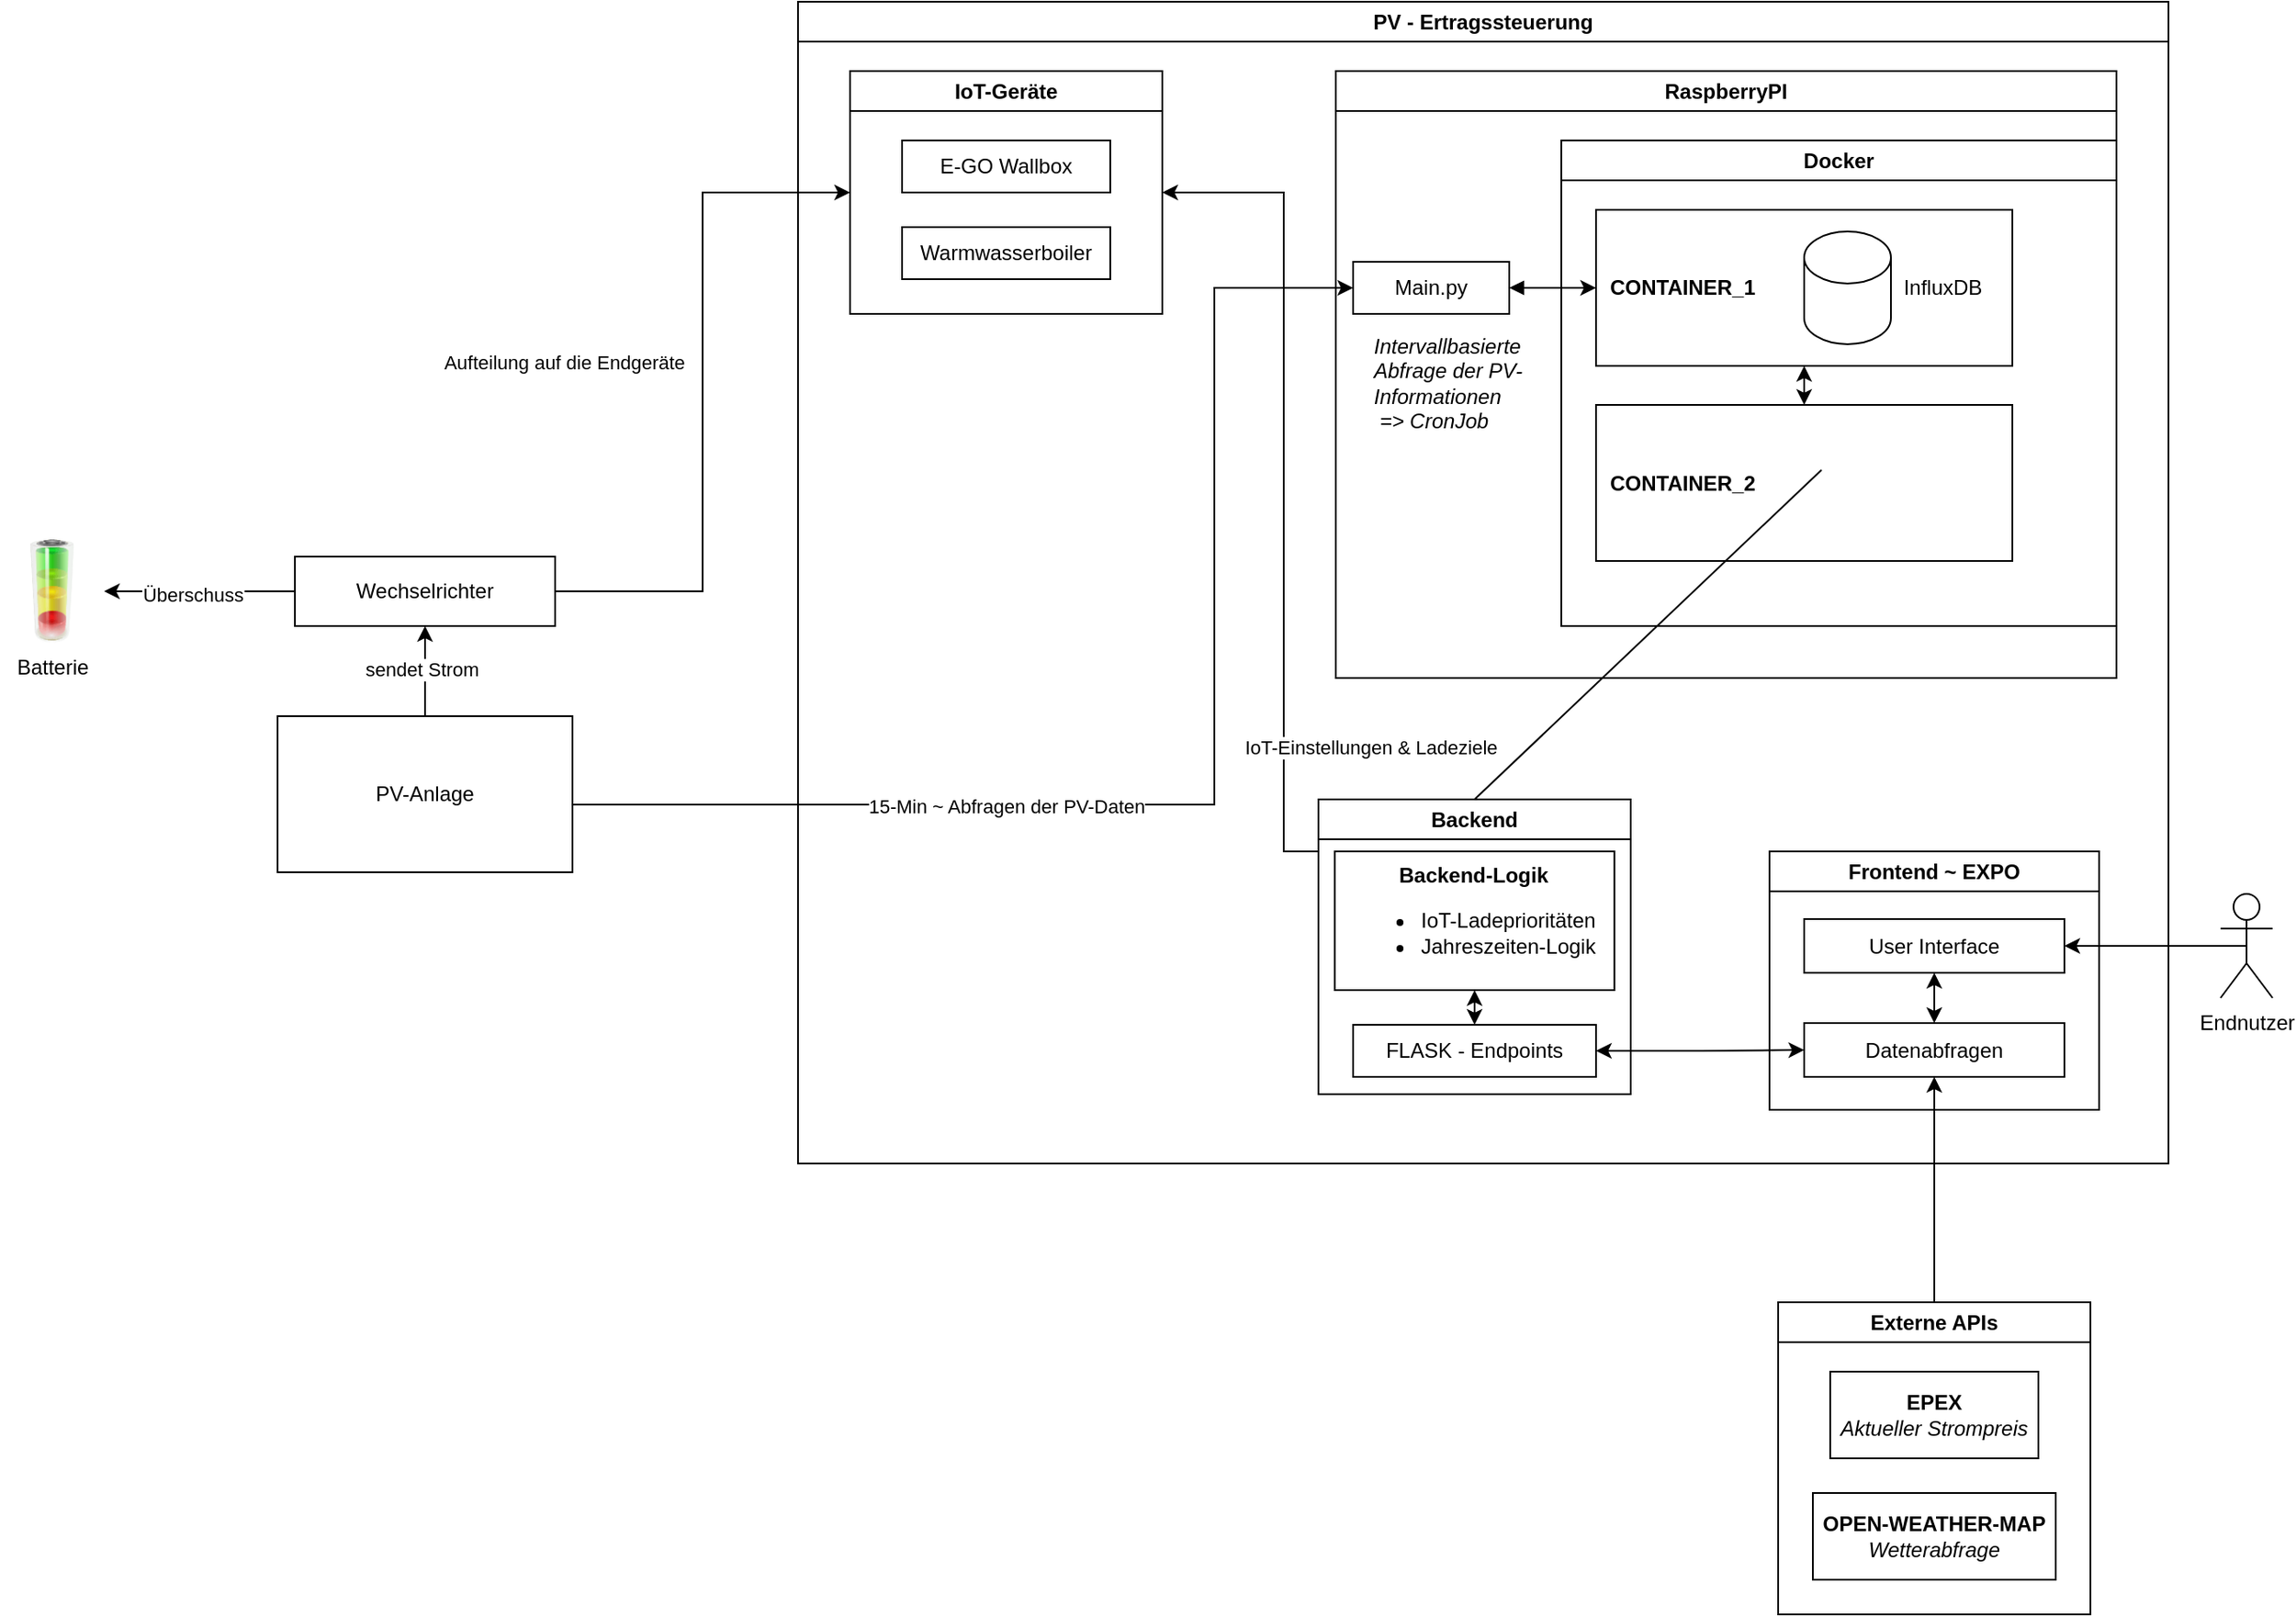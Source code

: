 <mxfile version="27.0.5">
  <diagram name="PV-Ertragssteuerung" id="leibeaptkg5Hp3O_3Fon">
    <mxGraphModel dx="2564" dy="1043" grid="1" gridSize="10" guides="1" tooltips="1" connect="1" arrows="1" fold="1" page="1" pageScale="1" pageWidth="827" pageHeight="1169" math="0" shadow="0">
      <root>
        <mxCell id="0" />
        <mxCell id="1" parent="0" />
        <mxCell id="hAyx1vVXRjQRRQZymnux-1" value="PV - Ertragssteuerung" style="swimlane;whiteSpace=wrap;html=1;" parent="1" vertex="1">
          <mxGeometry x="-60" y="130" width="790" height="670" as="geometry" />
        </mxCell>
        <mxCell id="hAyx1vVXRjQRRQZymnux-2" value="IoT-Geräte" style="swimlane;whiteSpace=wrap;html=1;" parent="hAyx1vVXRjQRRQZymnux-1" vertex="1">
          <mxGeometry x="30" y="40" width="180" height="140" as="geometry" />
        </mxCell>
        <mxCell id="hAyx1vVXRjQRRQZymnux-11" value="Warmwasserboiler" style="rounded=0;whiteSpace=wrap;html=1;" parent="hAyx1vVXRjQRRQZymnux-2" vertex="1">
          <mxGeometry x="30" y="90" width="120" height="30" as="geometry" />
        </mxCell>
        <mxCell id="hAyx1vVXRjQRRQZymnux-22" value="E-GO Wallbox" style="rounded=0;whiteSpace=wrap;html=1;" parent="hAyx1vVXRjQRRQZymnux-2" vertex="1">
          <mxGeometry x="30" y="40" width="120" height="30" as="geometry" />
        </mxCell>
        <mxCell id="hAyx1vVXRjQRRQZymnux-4" value="Frontend ~ EXPO" style="swimlane;whiteSpace=wrap;html=1;startSize=23;" parent="hAyx1vVXRjQRRQZymnux-1" vertex="1">
          <mxGeometry x="560" y="490" width="190" height="149" as="geometry" />
        </mxCell>
        <mxCell id="IZ3iPtRe4PbC51QvtmwR-89" value="Datenabfragen" style="rounded=0;whiteSpace=wrap;html=1;" vertex="1" parent="hAyx1vVXRjQRRQZymnux-4">
          <mxGeometry x="20" y="99" width="150" height="31" as="geometry" />
        </mxCell>
        <mxCell id="IZ3iPtRe4PbC51QvtmwR-96" value="User Interface" style="rounded=0;whiteSpace=wrap;html=1;" vertex="1" parent="hAyx1vVXRjQRRQZymnux-4">
          <mxGeometry x="20" y="39" width="150" height="31" as="geometry" />
        </mxCell>
        <mxCell id="IZ3iPtRe4PbC51QvtmwR-97" value="" style="endArrow=classic;startArrow=classic;html=1;rounded=0;entryX=0.5;entryY=1;entryDx=0;entryDy=0;exitX=0.5;exitY=0;exitDx=0;exitDy=0;" edge="1" parent="hAyx1vVXRjQRRQZymnux-4" source="IZ3iPtRe4PbC51QvtmwR-89" target="IZ3iPtRe4PbC51QvtmwR-96">
          <mxGeometry width="50" height="50" relative="1" as="geometry">
            <mxPoint x="50" y="130" as="sourcePoint" />
            <mxPoint x="100" y="80" as="targetPoint" />
          </mxGeometry>
        </mxCell>
        <mxCell id="IZ3iPtRe4PbC51QvtmwR-2" value="RaspberryPI" style="swimlane;whiteSpace=wrap;html=1;" vertex="1" parent="hAyx1vVXRjQRRQZymnux-1">
          <mxGeometry x="310" y="40" width="450" height="350" as="geometry" />
        </mxCell>
        <mxCell id="IZ3iPtRe4PbC51QvtmwR-12" value="Docker" style="swimlane;whiteSpace=wrap;html=1;" vertex="1" parent="IZ3iPtRe4PbC51QvtmwR-2">
          <mxGeometry x="130" y="40" width="320" height="280" as="geometry">
            <mxRectangle x="60" y="55" width="80" height="30" as="alternateBounds" />
          </mxGeometry>
        </mxCell>
        <mxCell id="IZ3iPtRe4PbC51QvtmwR-13" value="" style="rounded=0;whiteSpace=wrap;html=1;fillColor=none;" vertex="1" parent="IZ3iPtRe4PbC51QvtmwR-12">
          <mxGeometry x="20" y="40" width="240" height="90" as="geometry" />
        </mxCell>
        <mxCell id="IZ3iPtRe4PbC51QvtmwR-1" value="" style="shape=cylinder3;whiteSpace=wrap;html=1;boundedLbl=1;backgroundOutline=1;size=15;" vertex="1" parent="IZ3iPtRe4PbC51QvtmwR-12">
          <mxGeometry x="140" y="52.5" width="50" height="65" as="geometry" />
        </mxCell>
        <mxCell id="IZ3iPtRe4PbC51QvtmwR-6" value="InfluxDB" style="text;html=1;align=center;verticalAlign=middle;whiteSpace=wrap;rounded=0;" vertex="1" parent="IZ3iPtRe4PbC51QvtmwR-12">
          <mxGeometry x="190" y="70" width="60" height="30" as="geometry" />
        </mxCell>
        <mxCell id="IZ3iPtRe4PbC51QvtmwR-16" value="CONTAINER_1" style="text;html=1;align=center;verticalAlign=middle;whiteSpace=wrap;rounded=0;fontStyle=1" vertex="1" parent="IZ3iPtRe4PbC51QvtmwR-12">
          <mxGeometry x="40" y="70" width="60" height="30" as="geometry" />
        </mxCell>
        <mxCell id="IZ3iPtRe4PbC51QvtmwR-57" value="" style="rounded=0;whiteSpace=wrap;html=1;fillColor=none;" vertex="1" parent="IZ3iPtRe4PbC51QvtmwR-12">
          <mxGeometry x="20" y="152.5" width="240" height="90" as="geometry" />
        </mxCell>
        <mxCell id="IZ3iPtRe4PbC51QvtmwR-60" value="CONTAINER_2" style="text;html=1;align=center;verticalAlign=middle;whiteSpace=wrap;rounded=0;fontStyle=1" vertex="1" parent="IZ3iPtRe4PbC51QvtmwR-12">
          <mxGeometry x="40" y="182.5" width="60" height="30" as="geometry" />
        </mxCell>
        <mxCell id="IZ3iPtRe4PbC51QvtmwR-72" value="" style="endArrow=classic;startArrow=classic;html=1;rounded=0;entryX=0.5;entryY=1;entryDx=0;entryDy=0;exitX=0.5;exitY=0;exitDx=0;exitDy=0;" edge="1" parent="IZ3iPtRe4PbC51QvtmwR-12" source="IZ3iPtRe4PbC51QvtmwR-57" target="IZ3iPtRe4PbC51QvtmwR-13">
          <mxGeometry width="50" height="50" relative="1" as="geometry">
            <mxPoint x="120" y="190" as="sourcePoint" />
            <mxPoint x="170" y="140" as="targetPoint" />
          </mxGeometry>
        </mxCell>
        <mxCell id="IZ3iPtRe4PbC51QvtmwR-38" style="edgeStyle=orthogonalEdgeStyle;rounded=0;orthogonalLoop=1;jettySize=auto;html=1;exitX=1;exitY=0.5;exitDx=0;exitDy=0;entryX=0;entryY=0.5;entryDx=0;entryDy=0;startArrow=block;startFill=1;" edge="1" parent="IZ3iPtRe4PbC51QvtmwR-2" source="IZ3iPtRe4PbC51QvtmwR-37" target="IZ3iPtRe4PbC51QvtmwR-13">
          <mxGeometry relative="1" as="geometry" />
        </mxCell>
        <mxCell id="IZ3iPtRe4PbC51QvtmwR-37" value="Main.py" style="rounded=0;whiteSpace=wrap;html=1;" vertex="1" parent="IZ3iPtRe4PbC51QvtmwR-2">
          <mxGeometry x="10" y="110" width="90" height="30" as="geometry" />
        </mxCell>
        <mxCell id="IZ3iPtRe4PbC51QvtmwR-81" value="Intervallbasierte&lt;div&gt;Abfrage der PV-Informationen&lt;/div&gt;&lt;div&gt;&amp;nbsp;=&amp;gt; CronJob&lt;/div&gt;" style="text;html=1;align=left;verticalAlign=middle;whiteSpace=wrap;rounded=0;fontStyle=2" vertex="1" parent="IZ3iPtRe4PbC51QvtmwR-2">
          <mxGeometry x="20" y="145" width="95" height="70" as="geometry" />
        </mxCell>
        <mxCell id="IZ3iPtRe4PbC51QvtmwR-69" style="edgeStyle=orthogonalEdgeStyle;rounded=0;orthogonalLoop=1;jettySize=auto;html=1;exitX=0;exitY=0.25;exitDx=0;exitDy=0;entryX=1;entryY=0.5;entryDx=0;entryDy=0;" edge="1" parent="hAyx1vVXRjQRRQZymnux-1" source="hAyx1vVXRjQRRQZymnux-3" target="hAyx1vVXRjQRRQZymnux-2">
          <mxGeometry relative="1" as="geometry">
            <mxPoint x="250" y="110" as="targetPoint" />
            <Array as="points">
              <mxPoint x="280" y="490" />
              <mxPoint x="280" y="110" />
            </Array>
          </mxGeometry>
        </mxCell>
        <mxCell id="IZ3iPtRe4PbC51QvtmwR-70" value="IoT-Einstellungen &amp;amp; Ladeziele" style="edgeLabel;html=1;align=center;verticalAlign=middle;resizable=0;points=[];" vertex="1" connectable="0" parent="IZ3iPtRe4PbC51QvtmwR-69">
          <mxGeometry x="-0.66" relative="1" as="geometry">
            <mxPoint x="50" y="-11" as="offset" />
          </mxGeometry>
        </mxCell>
        <mxCell id="hAyx1vVXRjQRRQZymnux-3" value="Backend" style="swimlane;whiteSpace=wrap;html=1;startSize=23;" parent="hAyx1vVXRjQRRQZymnux-1" vertex="1">
          <mxGeometry x="300" y="460" width="180" height="170" as="geometry">
            <mxRectangle x="140" y="190" width="90" height="30" as="alternateBounds" />
          </mxGeometry>
        </mxCell>
        <mxCell id="hAyx1vVXRjQRRQZymnux-33" value="FLASK - Endpoints" style="rounded=0;whiteSpace=wrap;html=1;" parent="hAyx1vVXRjQRRQZymnux-3" vertex="1">
          <mxGeometry x="20" y="130" width="140" height="30" as="geometry" />
        </mxCell>
        <mxCell id="IZ3iPtRe4PbC51QvtmwR-74" value="&lt;b&gt;Backend-Logik&lt;/b&gt;&lt;div&gt;&lt;ul&gt;&lt;li&gt;IoT-Ladeprioritäten&lt;/li&gt;&lt;li&gt;Jahreszeiten-Logik&lt;/li&gt;&lt;/ul&gt;&lt;/div&gt;" style="rounded=0;whiteSpace=wrap;html=1;" vertex="1" parent="hAyx1vVXRjQRRQZymnux-3">
          <mxGeometry x="9.38" y="30" width="161.25" height="80" as="geometry" />
        </mxCell>
        <mxCell id="IZ3iPtRe4PbC51QvtmwR-75" value="" style="endArrow=classic;startArrow=classic;html=1;rounded=0;entryX=0.5;entryY=1;entryDx=0;entryDy=0;exitX=0.5;exitY=0;exitDx=0;exitDy=0;" edge="1" parent="hAyx1vVXRjQRRQZymnux-3" source="hAyx1vVXRjQRRQZymnux-33" target="IZ3iPtRe4PbC51QvtmwR-74">
          <mxGeometry width="50" height="50" relative="1" as="geometry">
            <mxPoint x="60" y="170" as="sourcePoint" />
            <mxPoint x="110" y="120" as="targetPoint" />
          </mxGeometry>
        </mxCell>
        <mxCell id="IZ3iPtRe4PbC51QvtmwR-42" style="edgeStyle=orthogonalEdgeStyle;rounded=0;orthogonalLoop=1;jettySize=auto;html=1;exitX=1;exitY=0.5;exitDx=0;exitDy=0;entryX=0;entryY=0.5;entryDx=0;entryDy=0;" edge="1" parent="hAyx1vVXRjQRRQZymnux-1" target="IZ3iPtRe4PbC51QvtmwR-37">
          <mxGeometry relative="1" as="geometry">
            <mxPoint x="-150" y="462" as="sourcePoint" />
            <mxPoint x="280" y="180" as="targetPoint" />
            <Array as="points">
              <mxPoint x="-150" y="463" />
              <mxPoint x="240" y="463" />
              <mxPoint x="240" y="165" />
            </Array>
          </mxGeometry>
        </mxCell>
        <mxCell id="IZ3iPtRe4PbC51QvtmwR-43" value="15-Min ~ Abfragen der PV-Daten" style="edgeLabel;html=1;align=center;verticalAlign=middle;resizable=0;points=[];" vertex="1" connectable="0" parent="IZ3iPtRe4PbC51QvtmwR-42">
          <mxGeometry x="-0.196" y="-3" relative="1" as="geometry">
            <mxPoint x="-38" y="-2" as="offset" />
          </mxGeometry>
        </mxCell>
        <mxCell id="IZ3iPtRe4PbC51QvtmwR-67" value="" style="endArrow=none;html=1;rounded=0;exitX=0.5;exitY=0;exitDx=0;exitDy=0;" edge="1" parent="hAyx1vVXRjQRRQZymnux-1" source="hAyx1vVXRjQRRQZymnux-3">
          <mxGeometry width="50" height="50" relative="1" as="geometry">
            <mxPoint x="380" y="310" as="sourcePoint" />
            <mxPoint x="590" y="270" as="targetPoint" />
          </mxGeometry>
        </mxCell>
        <mxCell id="IZ3iPtRe4PbC51QvtmwR-73" style="edgeStyle=orthogonalEdgeStyle;rounded=0;orthogonalLoop=1;jettySize=auto;html=1;exitX=1;exitY=0.5;exitDx=0;exitDy=0;entryX=0;entryY=0.5;entryDx=0;entryDy=0;startArrow=classic;startFill=1;" edge="1" parent="hAyx1vVXRjQRRQZymnux-1" source="hAyx1vVXRjQRRQZymnux-33" target="IZ3iPtRe4PbC51QvtmwR-89">
          <mxGeometry relative="1" as="geometry" />
        </mxCell>
        <mxCell id="IZ3iPtRe4PbC51QvtmwR-46" style="edgeStyle=orthogonalEdgeStyle;rounded=0;orthogonalLoop=1;jettySize=auto;html=1;exitX=1;exitY=0.5;exitDx=0;exitDy=0;entryX=0;entryY=0.5;entryDx=0;entryDy=0;" edge="1" parent="1" source="_AbDvf9fUcrrnonD3nlL-2" target="hAyx1vVXRjQRRQZymnux-2">
          <mxGeometry relative="1" as="geometry" />
        </mxCell>
        <mxCell id="IZ3iPtRe4PbC51QvtmwR-47" value="Aufteilung auf die Endgeräte" style="edgeLabel;html=1;align=center;verticalAlign=middle;resizable=0;points=[];" vertex="1" connectable="0" parent="IZ3iPtRe4PbC51QvtmwR-46">
          <mxGeometry x="0.165" y="1" relative="1" as="geometry">
            <mxPoint x="-79" y="16" as="offset" />
          </mxGeometry>
        </mxCell>
        <mxCell id="IZ3iPtRe4PbC51QvtmwR-54" style="edgeStyle=orthogonalEdgeStyle;rounded=0;orthogonalLoop=1;jettySize=auto;html=1;exitX=0;exitY=0.5;exitDx=0;exitDy=0;entryX=1;entryY=0.5;entryDx=0;entryDy=0;" edge="1" parent="1" source="_AbDvf9fUcrrnonD3nlL-2" target="IZ3iPtRe4PbC51QvtmwR-53">
          <mxGeometry relative="1" as="geometry" />
        </mxCell>
        <mxCell id="IZ3iPtRe4PbC51QvtmwR-55" value="Überschuss" style="edgeLabel;html=1;align=center;verticalAlign=middle;resizable=0;points=[];" vertex="1" connectable="0" parent="IZ3iPtRe4PbC51QvtmwR-54">
          <mxGeometry x="0.079" y="2" relative="1" as="geometry">
            <mxPoint as="offset" />
          </mxGeometry>
        </mxCell>
        <mxCell id="_AbDvf9fUcrrnonD3nlL-2" value="Wechselrichter" style="rounded=0;whiteSpace=wrap;html=1;" parent="1" vertex="1">
          <mxGeometry x="-350" y="450" width="150" height="40" as="geometry" />
        </mxCell>
        <mxCell id="IZ3iPtRe4PbC51QvtmwR-44" style="edgeStyle=orthogonalEdgeStyle;rounded=0;orthogonalLoop=1;jettySize=auto;html=1;exitX=0.5;exitY=0;exitDx=0;exitDy=0;entryX=0.5;entryY=1;entryDx=0;entryDy=0;" edge="1" parent="1" source="IZ3iPtRe4PbC51QvtmwR-40" target="_AbDvf9fUcrrnonD3nlL-2">
          <mxGeometry relative="1" as="geometry" />
        </mxCell>
        <mxCell id="IZ3iPtRe4PbC51QvtmwR-45" value="sendet Strom" style="edgeLabel;html=1;align=center;verticalAlign=middle;resizable=0;points=[];" vertex="1" connectable="0" parent="IZ3iPtRe4PbC51QvtmwR-44">
          <mxGeometry x="0.054" y="2" relative="1" as="geometry">
            <mxPoint as="offset" />
          </mxGeometry>
        </mxCell>
        <mxCell id="IZ3iPtRe4PbC51QvtmwR-40" value="PV-Anlage" style="rounded=0;whiteSpace=wrap;html=1;" vertex="1" parent="1">
          <mxGeometry x="-360" y="542" width="170" height="90" as="geometry" />
        </mxCell>
        <mxCell id="IZ3iPtRe4PbC51QvtmwR-53" value="Batterie" style="image;html=1;image=img/lib/clip_art/general/Battery_allstates_128x128.png" vertex="1" parent="1">
          <mxGeometry x="-520" y="440" width="60" height="60" as="geometry" />
        </mxCell>
        <mxCell id="IZ3iPtRe4PbC51QvtmwR-79" style="edgeStyle=orthogonalEdgeStyle;rounded=0;orthogonalLoop=1;jettySize=auto;html=1;exitX=0.5;exitY=0.5;exitDx=0;exitDy=0;exitPerimeter=0;entryX=1;entryY=0.5;entryDx=0;entryDy=0;" edge="1" parent="1" source="IZ3iPtRe4PbC51QvtmwR-76" target="IZ3iPtRe4PbC51QvtmwR-96">
          <mxGeometry relative="1" as="geometry" />
        </mxCell>
        <mxCell id="IZ3iPtRe4PbC51QvtmwR-76" value="Endnutzer" style="shape=umlActor;verticalLabelPosition=bottom;verticalAlign=top;html=1;outlineConnect=0;" vertex="1" parent="1">
          <mxGeometry x="760" y="644.5" width="30" height="60" as="geometry" />
        </mxCell>
        <mxCell id="IZ3iPtRe4PbC51QvtmwR-94" style="edgeStyle=orthogonalEdgeStyle;rounded=0;orthogonalLoop=1;jettySize=auto;html=1;exitX=0.5;exitY=0;exitDx=0;exitDy=0;entryX=0.5;entryY=1;entryDx=0;entryDy=0;" edge="1" parent="1" source="IZ3iPtRe4PbC51QvtmwR-90" target="IZ3iPtRe4PbC51QvtmwR-89">
          <mxGeometry relative="1" as="geometry" />
        </mxCell>
        <mxCell id="IZ3iPtRe4PbC51QvtmwR-90" value="Externe APIs" style="swimlane;whiteSpace=wrap;html=1;startSize=23;" vertex="1" parent="1">
          <mxGeometry x="505" y="880" width="180" height="180" as="geometry">
            <mxRectangle x="140" y="190" width="90" height="30" as="alternateBounds" />
          </mxGeometry>
        </mxCell>
        <mxCell id="IZ3iPtRe4PbC51QvtmwR-95" value="&lt;b&gt;EPEX&lt;/b&gt;&lt;div&gt;&lt;i&gt;Aktueller Strompreis&lt;/i&gt;&lt;/div&gt;" style="rounded=0;whiteSpace=wrap;html=1;" vertex="1" parent="IZ3iPtRe4PbC51QvtmwR-90">
          <mxGeometry x="30" y="40" width="120" height="50" as="geometry" />
        </mxCell>
        <mxCell id="IZ3iPtRe4PbC51QvtmwR-98" value="&lt;div&gt;&lt;b&gt;OPEN-WEATHER-MAP&lt;/b&gt;&lt;/div&gt;&lt;div&gt;&lt;i&gt;Wetterabfrage&lt;/i&gt;&lt;/div&gt;" style="rounded=0;whiteSpace=wrap;html=1;" vertex="1" parent="IZ3iPtRe4PbC51QvtmwR-90">
          <mxGeometry x="20" y="110" width="140" height="50" as="geometry" />
        </mxCell>
      </root>
    </mxGraphModel>
  </diagram>
</mxfile>
